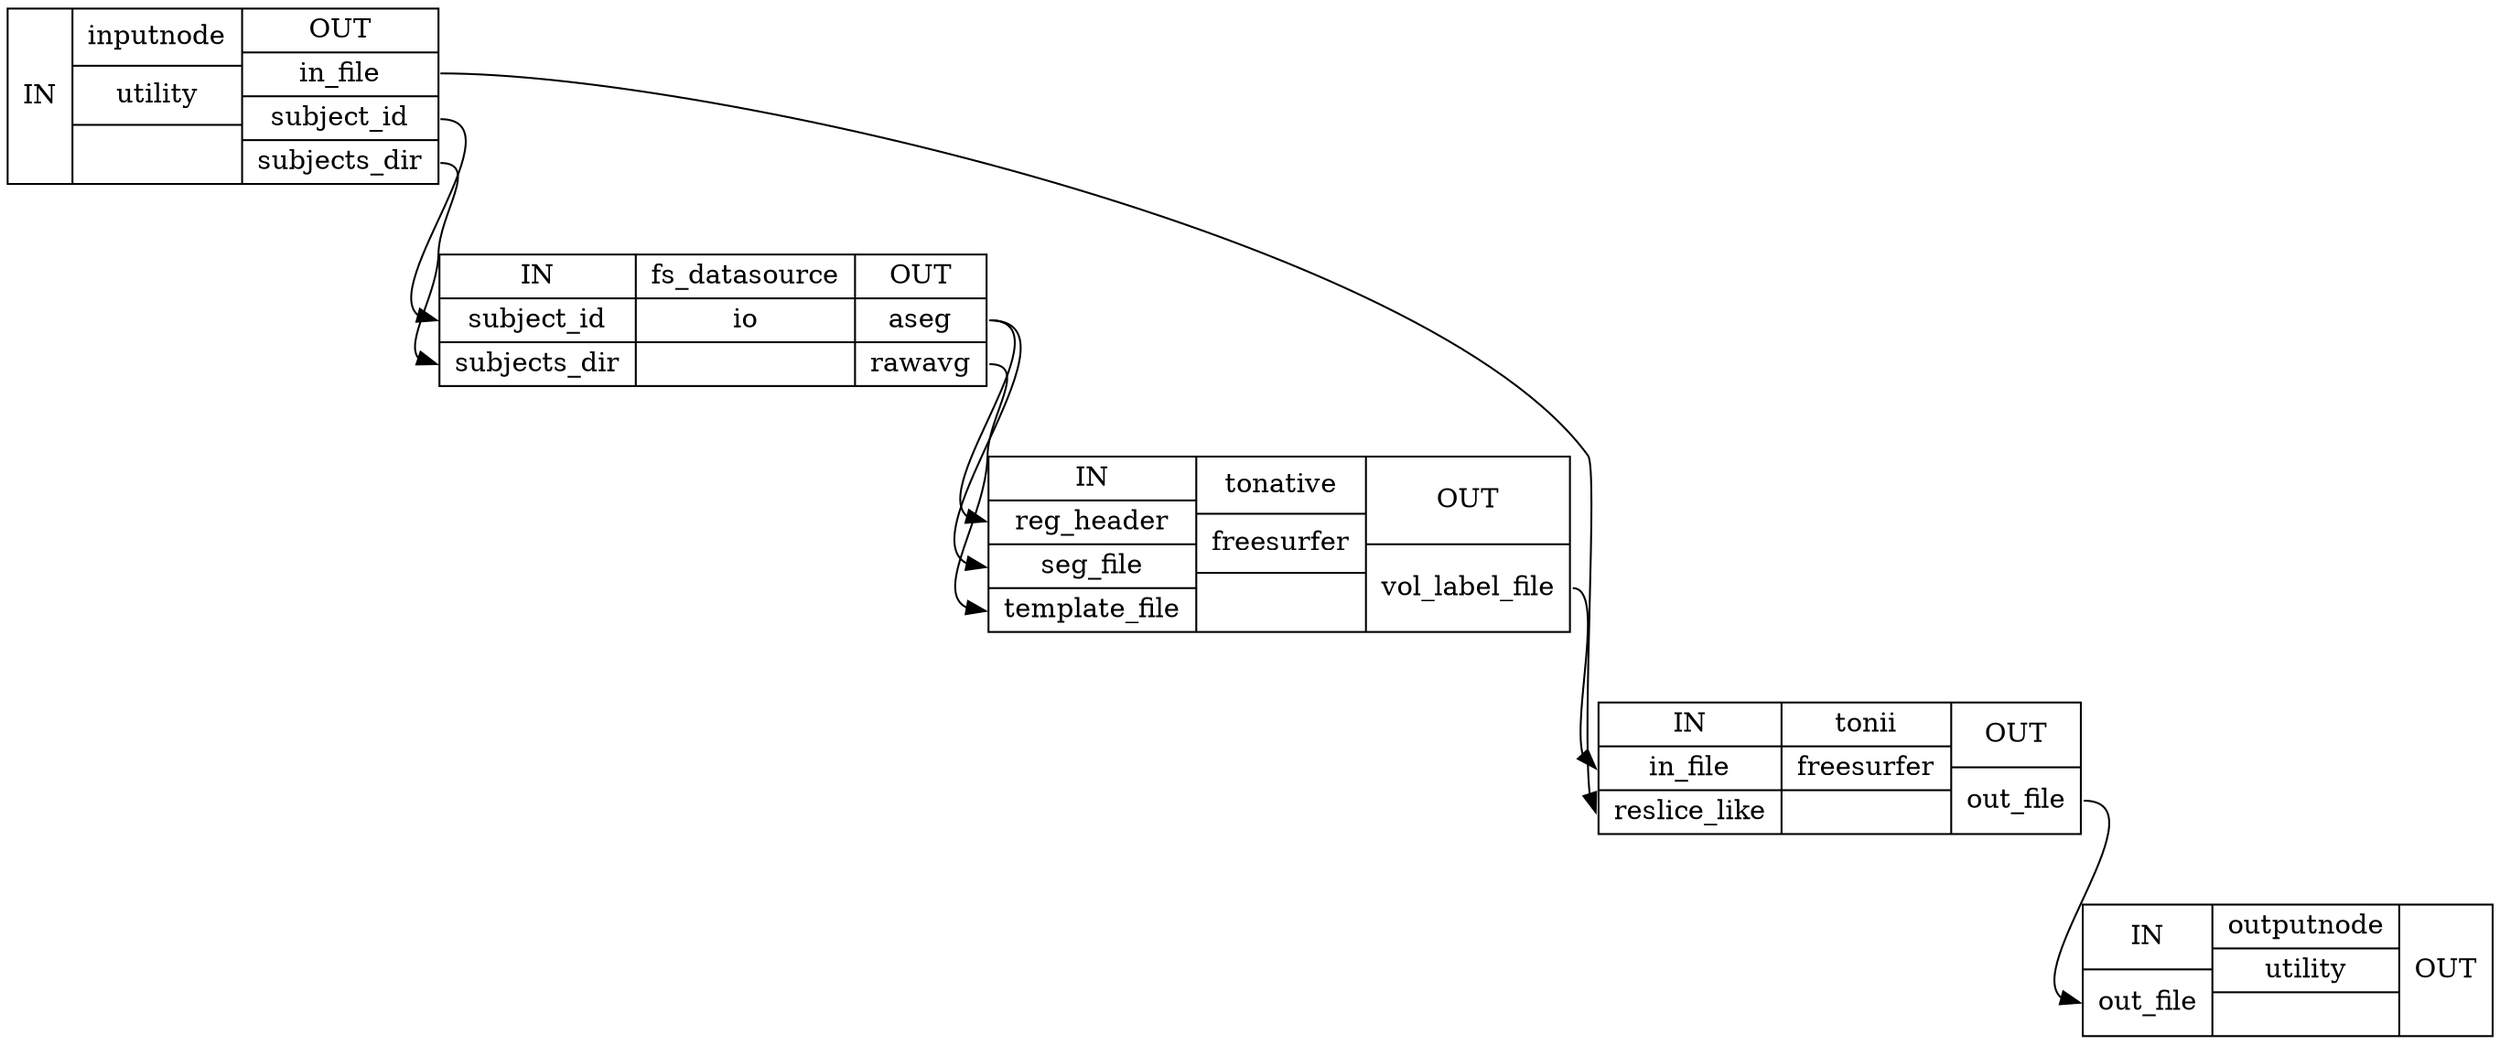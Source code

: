 digraph structs {
node [shape=record];
segs_to_native_aseginputnode [label="{IN}|{ inputnode | utility |  }|{OUT|<outinfile> in_file|<outsubjectid> subject_id|<outsubjectsdir> subjects_dir}"];
segs_to_native_asegfs_datasource [label="{IN|<insubjectid> subject_id|<insubjectsdir> subjects_dir}|{ fs_datasource | io |  }|{OUT|<outaseg> aseg|<outrawavg> rawavg}"];
segs_to_native_asegtonative [label="{IN|<inregheader> reg_header|<insegfile> seg_file|<intemplatefile> template_file}|{ tonative | freesurfer |  }|{OUT|<outvollabelfile> vol_label_file}"];
segs_to_native_asegtonii [label="{IN|<ininfile> in_file|<inreslicelike> reslice_like}|{ tonii | freesurfer |  }|{OUT|<outoutfile> out_file}"];
segs_to_native_asegoutputnode [label="{IN|<inoutfile> out_file}|{ outputnode | utility |  }|{OUT}"];
segs_to_native_asegfs_datasource:outaseg:e -> segs_to_native_asegtonative:inregheader:w;
segs_to_native_asegfs_datasource:outaseg:e -> segs_to_native_asegtonative:insegfile:w;
segs_to_native_asegfs_datasource:outrawavg:e -> segs_to_native_asegtonative:intemplatefile:w;
segs_to_native_aseginputnode:outinfile:e -> segs_to_native_asegtonii:inreslicelike:w;
segs_to_native_aseginputnode:outsubjectid:e -> segs_to_native_asegfs_datasource:insubjectid:w;
segs_to_native_aseginputnode:outsubjectsdir:e -> segs_to_native_asegfs_datasource:insubjectsdir:w;
segs_to_native_asegtonative:outvollabelfile:e -> segs_to_native_asegtonii:ininfile:w;
segs_to_native_asegtonii:outoutfile:e -> segs_to_native_asegoutputnode:inoutfile:w;
}